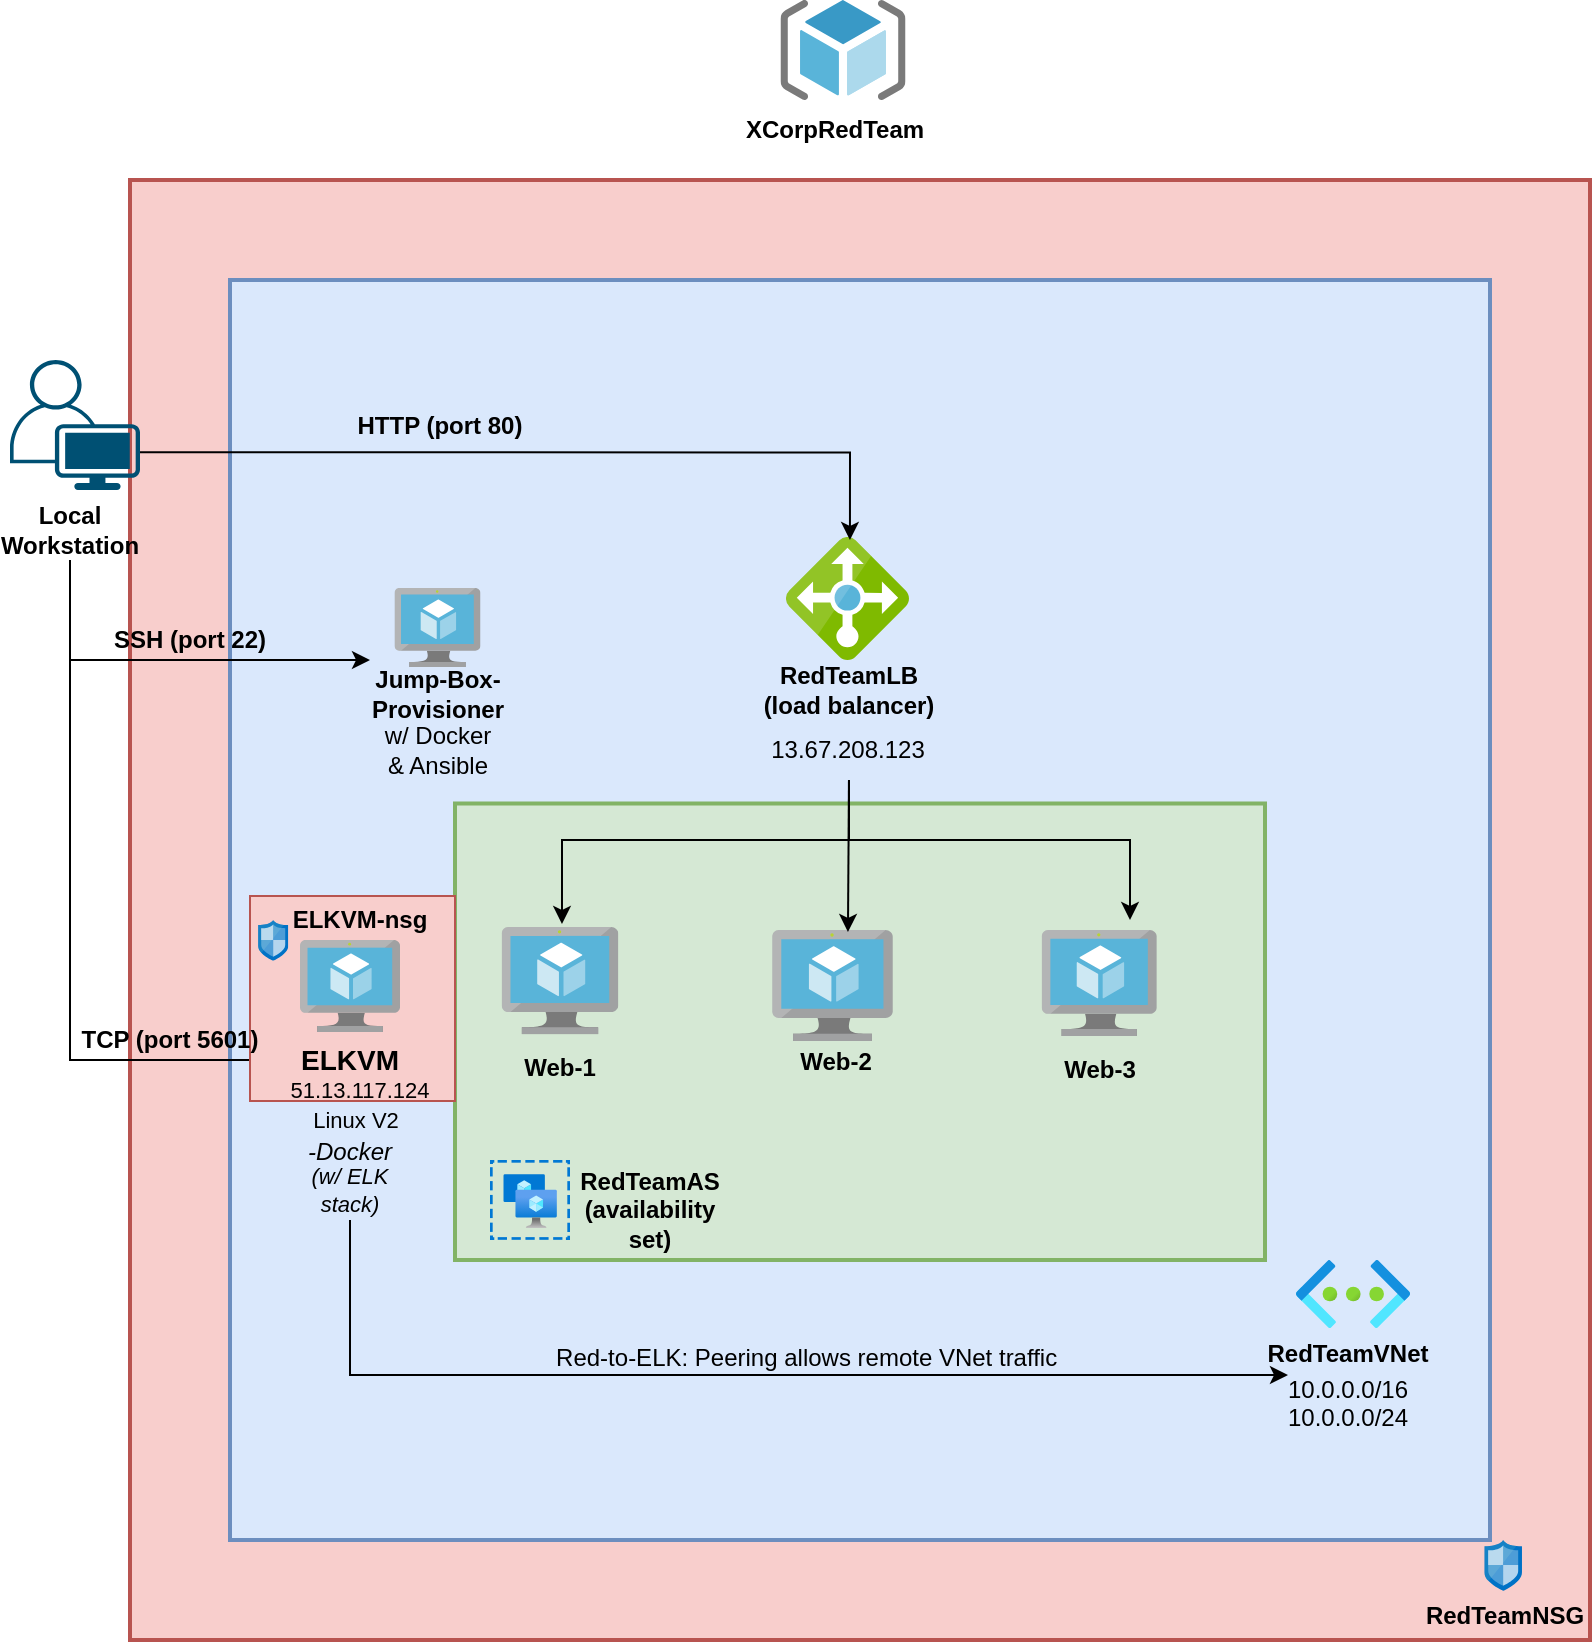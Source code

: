 <mxfile version="17.2.4" type="device"><diagram id="Wo_y7bh9IOqh44Zx1KAE" name="Page-1"><mxGraphModel dx="1422" dy="855" grid="1" gridSize="10" guides="1" tooltips="1" connect="1" arrows="1" fold="1" page="1" pageScale="1" pageWidth="850" pageHeight="1100" math="0" shadow="0"><root><mxCell id="0"/><mxCell id="1" parent="0"/><mxCell id="F6cdUJzaCwGTDVatAXY2-2" value="" style="whiteSpace=wrap;html=1;aspect=fixed;fillColor=#f8cecc;strokeWidth=2;strokeColor=#b85450;" parent="1" vertex="1"><mxGeometry x="70" y="120" width="730" height="730" as="geometry"/></mxCell><mxCell id="F6cdUJzaCwGTDVatAXY2-6" value="" style="whiteSpace=wrap;html=1;aspect=fixed;strokeWidth=2;fillColor=#dae8fc;strokeColor=#6c8ebf;" parent="1" vertex="1"><mxGeometry x="120" y="170" width="630" height="630" as="geometry"/></mxCell><mxCell id="F6cdUJzaCwGTDVatAXY2-19" value="" style="group" parent="1" vertex="1" connectable="0"><mxGeometry x="170" y="324" width="107.5" height="66" as="geometry"/></mxCell><mxCell id="F6cdUJzaCwGTDVatAXY2-11" value="" style="sketch=0;aspect=fixed;html=1;points=[];align=center;image;fontSize=12;image=img/lib/mscae/Virtual_Machine.svg;strokeWidth=2;fillColor=none;" parent="F6cdUJzaCwGTDVatAXY2-19" vertex="1"><mxGeometry x="32.25" width="43" height="39.56" as="geometry"/></mxCell><mxCell id="F6cdUJzaCwGTDVatAXY2-15" value="Jump-Box-Provisioner" style="text;html=1;strokeColor=none;fillColor=none;align=center;verticalAlign=middle;whiteSpace=wrap;rounded=0;fontStyle=1" parent="F6cdUJzaCwGTDVatAXY2-19" vertex="1"><mxGeometry y="39.947" width="107.5" height="26.053" as="geometry"/></mxCell><mxCell id="F6cdUJzaCwGTDVatAXY2-23" value="" style="group" parent="1" vertex="1" connectable="0"><mxGeometry x="654" y="660" width="55" height="93.5" as="geometry"/></mxCell><mxCell id="F6cdUJzaCwGTDVatAXY2-7" value="RedTeamVNet" style="text;html=1;strokeColor=none;fillColor=none;align=center;verticalAlign=middle;whiteSpace=wrap;rounded=0;fontStyle=1" parent="F6cdUJzaCwGTDVatAXY2-23" vertex="1"><mxGeometry y="34.286" width="50" height="25.714" as="geometry"/></mxCell><mxCell id="F6cdUJzaCwGTDVatAXY2-55" value="10.0.0.0/16" style="text;html=1;strokeColor=none;fillColor=none;align=center;verticalAlign=middle;whiteSpace=wrap;rounded=0;" parent="F6cdUJzaCwGTDVatAXY2-23" vertex="1"><mxGeometry x="-5" y="50" width="60" height="30" as="geometry"/></mxCell><mxCell id="F6cdUJzaCwGTDVatAXY2-68" value="10.0.0.0/24" style="text;html=1;strokeColor=none;fillColor=none;align=center;verticalAlign=middle;whiteSpace=wrap;rounded=0;" parent="F6cdUJzaCwGTDVatAXY2-23" vertex="1"><mxGeometry x="-5" y="63.5" width="60" height="30" as="geometry"/></mxCell><mxCell id="F6cdUJzaCwGTDVatAXY2-24" value="" style="group" parent="1" vertex="1" connectable="0"><mxGeometry x="730" y="800" width="55" height="50.49" as="geometry"/></mxCell><mxCell id="F6cdUJzaCwGTDVatAXY2-8" value="" style="sketch=0;aspect=fixed;html=1;points=[];align=center;image;fontSize=12;image=img/lib/mscae/Network_Security_Groups_Classic.svg;strokeWidth=2;fillColor=none;" parent="F6cdUJzaCwGTDVatAXY2-24" vertex="1"><mxGeometry x="17.16" width="18.83" height="25.449" as="geometry"/></mxCell><mxCell id="F6cdUJzaCwGTDVatAXY2-10" value="RedTeamNSG" style="text;html=1;strokeColor=none;fillColor=none;align=center;verticalAlign=middle;whiteSpace=wrap;rounded=0;fontStyle=1" parent="F6cdUJzaCwGTDVatAXY2-24" vertex="1"><mxGeometry y="25.449" width="55" height="25.041" as="geometry"/></mxCell><mxCell id="F6cdUJzaCwGTDVatAXY2-25" value="" style="group" parent="1" vertex="1" connectable="0"><mxGeometry x="387.12" y="30" width="71.25" height="80" as="geometry"/></mxCell><mxCell id="F6cdUJzaCwGTDVatAXY2-1" value="" style="sketch=0;aspect=fixed;html=1;points=[];align=center;image;fontSize=12;image=img/lib/mscae/ResourceGroup.svg;imageBackground=default;" parent="F6cdUJzaCwGTDVatAXY2-25" vertex="1"><mxGeometry x="8.13" width="62.5" height="50" as="geometry"/></mxCell><mxCell id="F6cdUJzaCwGTDVatAXY2-4" value="XCorpRedTeam" style="text;html=1;strokeColor=none;fillColor=none;align=center;verticalAlign=middle;whiteSpace=wrap;rounded=0;fontStyle=1" parent="F6cdUJzaCwGTDVatAXY2-25" vertex="1"><mxGeometry y="50" width="71.25" height="30" as="geometry"/></mxCell><mxCell id="F6cdUJzaCwGTDVatAXY2-28" value="" style="group" parent="1" vertex="1" connectable="0"><mxGeometry x="391.99" y="298.5" width="106" height="111.5" as="geometry"/></mxCell><mxCell id="F6cdUJzaCwGTDVatAXY2-35" value="" style="group" parent="F6cdUJzaCwGTDVatAXY2-28" vertex="1" connectable="0"><mxGeometry x="6" width="100" height="111.5" as="geometry"/></mxCell><mxCell id="F6cdUJzaCwGTDVatAXY2-26" value="" style="sketch=0;aspect=fixed;html=1;points=[];align=center;image;fontSize=12;image=img/lib/mscae/Load_Balancer_feature.svg;strokeWidth=2;fillColor=none;" parent="F6cdUJzaCwGTDVatAXY2-35" vertex="1"><mxGeometry width="61.5" height="61.5" as="geometry"/></mxCell><mxCell id="F6cdUJzaCwGTDVatAXY2-27" value="RedTeamLB (load balancer)" style="text;html=1;strokeColor=none;fillColor=none;align=center;verticalAlign=middle;whiteSpace=wrap;rounded=0;fontStyle=1" parent="F6cdUJzaCwGTDVatAXY2-35" vertex="1"><mxGeometry x="-18" y="61.5" width="99" height="30" as="geometry"/></mxCell><mxCell id="F6cdUJzaCwGTDVatAXY2-58" value="13.67.208.123" style="text;html=1;strokeColor=none;fillColor=none;align=center;verticalAlign=middle;whiteSpace=wrap;rounded=0;" parent="F6cdUJzaCwGTDVatAXY2-35" vertex="1"><mxGeometry x="1.5" y="91.5" width="60" height="30" as="geometry"/></mxCell><mxCell id="F6cdUJzaCwGTDVatAXY2-46" style="edgeStyle=none;rounded=0;orthogonalLoop=1;jettySize=auto;html=1;" parent="1" edge="1"><mxGeometry relative="1" as="geometry"><mxPoint x="40" y="320" as="sourcePoint"/><mxPoint x="190" y="360" as="targetPoint"/><Array as="points"><mxPoint x="40" y="360"/></Array></mxGeometry></mxCell><mxCell id="F6cdUJzaCwGTDVatAXY2-51" style="edgeStyle=orthogonalEdgeStyle;rounded=0;orthogonalLoop=1;jettySize=auto;html=1;exitX=1;exitY=0.71;exitDx=0;exitDy=0;exitPerimeter=0;entryX=0.52;entryY=0.024;entryDx=0;entryDy=0;entryPerimeter=0;" parent="1" source="F6cdUJzaCwGTDVatAXY2-44" target="F6cdUJzaCwGTDVatAXY2-26" edge="1"><mxGeometry relative="1" as="geometry"/></mxCell><mxCell id="F6cdUJzaCwGTDVatAXY2-44" value="" style="points=[[0.35,0,0],[0.98,0.51,0],[1,0.71,0],[0.67,1,0],[0,0.795,0],[0,0.65,0]];verticalLabelPosition=bottom;sketch=0;html=1;verticalAlign=top;aspect=fixed;align=center;pointerEvents=1;shape=mxgraph.cisco19.user;fillColor=#005073;strokeColor=none;" parent="1" vertex="1"><mxGeometry x="10" y="210" width="65" height="65" as="geometry"/></mxCell><mxCell id="Xq2THwcC5ZaW59lyVQAl-16" style="edgeStyle=orthogonalEdgeStyle;rounded=0;orthogonalLoop=1;jettySize=auto;html=1;exitX=0.5;exitY=1;exitDx=0;exitDy=0;entryX=0;entryY=0.5;entryDx=0;entryDy=0;" parent="1" source="F6cdUJzaCwGTDVatAXY2-45" target="Xq2THwcC5ZaW59lyVQAl-8" edge="1"><mxGeometry relative="1" as="geometry"/></mxCell><mxCell id="F6cdUJzaCwGTDVatAXY2-45" value="Local Workstation" style="text;html=1;strokeColor=none;fillColor=none;align=center;verticalAlign=middle;whiteSpace=wrap;rounded=0;fontStyle=1" parent="1" vertex="1"><mxGeometry x="10" y="280" width="60" height="30" as="geometry"/></mxCell><mxCell id="F6cdUJzaCwGTDVatAXY2-47" value="SSH (port 22)" style="text;html=1;strokeColor=none;fillColor=none;align=center;verticalAlign=middle;whiteSpace=wrap;rounded=0;fontStyle=1" parent="1" vertex="1"><mxGeometry x="60" y="340" width="80" height="20" as="geometry"/></mxCell><mxCell id="F6cdUJzaCwGTDVatAXY2-50" value="w/ Docker &amp;amp; Ansible" style="text;html=1;strokeColor=none;fillColor=none;align=center;verticalAlign=middle;whiteSpace=wrap;rounded=0;" parent="1" vertex="1"><mxGeometry x="193.75" y="390" width="60" height="30" as="geometry"/></mxCell><mxCell id="F6cdUJzaCwGTDVatAXY2-54" value="HTTP (port 80)" style="text;html=1;strokeColor=none;fillColor=none;align=center;verticalAlign=middle;whiteSpace=wrap;rounded=0;fontStyle=1" parent="1" vertex="1"><mxGeometry x="170" y="227.5" width="110" height="30" as="geometry"/></mxCell><mxCell id="F6cdUJzaCwGTDVatAXY2-65" value="" style="rounded=0;whiteSpace=wrap;html=1;strokeWidth=2;fillColor=#d5e8d4;strokeColor=#82b366;" parent="1" vertex="1"><mxGeometry x="232.5" y="431.75" width="405" height="228.25" as="geometry"/></mxCell><mxCell id="F6cdUJzaCwGTDVatAXY2-56" value="" style="group" parent="1" vertex="1" connectable="0"><mxGeometry x="250" y="420" width="340" height="188" as="geometry"/></mxCell><mxCell id="F6cdUJzaCwGTDVatAXY2-20" value="" style="group;fontStyle=1" parent="F6cdUJzaCwGTDVatAXY2-56" vertex="1" connectable="0"><mxGeometry y="73.5" width="70" height="87.5" as="geometry"/></mxCell><mxCell id="F6cdUJzaCwGTDVatAXY2-12" value="" style="sketch=0;aspect=fixed;html=1;points=[];align=center;image;fontSize=12;image=img/lib/mscae/Virtual_Machine.svg;strokeWidth=2;fillColor=none;" parent="F6cdUJzaCwGTDVatAXY2-20" vertex="1"><mxGeometry x="5.833" width="58.333" height="53.667" as="geometry"/></mxCell><mxCell id="F6cdUJzaCwGTDVatAXY2-16" value="Web-1" style="text;html=1;strokeColor=none;fillColor=none;align=center;verticalAlign=middle;whiteSpace=wrap;rounded=0;fontStyle=1" parent="F6cdUJzaCwGTDVatAXY2-20" vertex="1"><mxGeometry y="52.5" width="70" height="35" as="geometry"/></mxCell><mxCell id="F6cdUJzaCwGTDVatAXY2-21" value="" style="group;fontStyle=1" parent="F6cdUJzaCwGTDVatAXY2-56" vertex="1" connectable="0"><mxGeometry x="134.74" y="75" width="76" height="84.5" as="geometry"/></mxCell><mxCell id="F6cdUJzaCwGTDVatAXY2-13" value="" style="sketch=0;aspect=fixed;html=1;points=[];align=center;image;fontSize=12;image=img/lib/mscae/Virtual_Machine.svg;strokeWidth=2;fillColor=none;" parent="F6cdUJzaCwGTDVatAXY2-21" vertex="1"><mxGeometry x="6.333" width="60.357" height="55.529" as="geometry"/></mxCell><mxCell id="F6cdUJzaCwGTDVatAXY2-17" value="Web-2" style="text;html=1;strokeColor=none;fillColor=none;align=center;verticalAlign=middle;whiteSpace=wrap;rounded=0;fontStyle=1" parent="F6cdUJzaCwGTDVatAXY2-21" vertex="1"><mxGeometry y="48.286" width="76" height="36.214" as="geometry"/></mxCell><mxCell id="F6cdUJzaCwGTDVatAXY2-22" value="" style="group;fontStyle=1" parent="F6cdUJzaCwGTDVatAXY2-56" vertex="1" connectable="0"><mxGeometry x="270" y="75" width="70" height="87.5" as="geometry"/></mxCell><mxCell id="F6cdUJzaCwGTDVatAXY2-14" value="" style="sketch=0;aspect=fixed;html=1;points=[];align=center;image;fontSize=12;image=img/lib/mscae/Virtual_Machine.svg;strokeWidth=2;fillColor=none;" parent="F6cdUJzaCwGTDVatAXY2-22" vertex="1"><mxGeometry x="5.833" width="57.566" height="52.961" as="geometry"/></mxCell><mxCell id="F6cdUJzaCwGTDVatAXY2-18" value="Web-3" style="text;html=1;strokeColor=none;fillColor=none;align=center;verticalAlign=middle;whiteSpace=wrap;rounded=0;fontStyle=1" parent="F6cdUJzaCwGTDVatAXY2-22" vertex="1"><mxGeometry y="52.961" width="70" height="34.539" as="geometry"/></mxCell><mxCell id="F6cdUJzaCwGTDVatAXY2-61" style="edgeStyle=orthogonalEdgeStyle;rounded=0;orthogonalLoop=1;jettySize=auto;html=1;exitX=0.5;exitY=1;exitDx=0;exitDy=0;entryX=0.517;entryY=-0.028;entryDx=0;entryDy=0;entryPerimeter=0;" parent="1" source="F6cdUJzaCwGTDVatAXY2-58" target="F6cdUJzaCwGTDVatAXY2-12" edge="1"><mxGeometry relative="1" as="geometry"><Array as="points"><mxPoint x="430" y="450"/><mxPoint x="286" y="450"/></Array></mxGeometry></mxCell><mxCell id="F6cdUJzaCwGTDVatAXY2-63" style="edgeStyle=orthogonalEdgeStyle;rounded=0;orthogonalLoop=1;jettySize=auto;html=1;exitX=0.5;exitY=1;exitDx=0;exitDy=0;" parent="1" source="F6cdUJzaCwGTDVatAXY2-58" edge="1"><mxGeometry relative="1" as="geometry"><mxPoint x="570" y="490" as="targetPoint"/><Array as="points"><mxPoint x="430" y="450"/><mxPoint x="570" y="450"/></Array></mxGeometry></mxCell><mxCell id="F6cdUJzaCwGTDVatAXY2-64" style="edgeStyle=none;rounded=0;orthogonalLoop=1;jettySize=auto;html=1;exitX=0.5;exitY=1;exitDx=0;exitDy=0;entryX=0.628;entryY=0.018;entryDx=0;entryDy=0;entryPerimeter=0;" parent="1" source="F6cdUJzaCwGTDVatAXY2-58" target="F6cdUJzaCwGTDVatAXY2-13" edge="1"><mxGeometry relative="1" as="geometry"/></mxCell><mxCell id="F6cdUJzaCwGTDVatAXY2-66" value="" style="aspect=fixed;html=1;points=[];align=center;image;fontSize=12;image=img/lib/azure2/compute/Availability_Sets.svg;strokeWidth=2;fillColor=default;" parent="1" vertex="1"><mxGeometry x="250" y="610" width="40" height="40" as="geometry"/></mxCell><mxCell id="F6cdUJzaCwGTDVatAXY2-67" value="RedTeamAS&lt;br&gt;(availability set)" style="text;html=1;strokeColor=none;fillColor=none;align=center;verticalAlign=middle;whiteSpace=wrap;rounded=0;fontStyle=1" parent="1" vertex="1"><mxGeometry x="300" y="620" width="60" height="30" as="geometry"/></mxCell><mxCell id="Xq2THwcC5ZaW59lyVQAl-1" value="" style="aspect=fixed;html=1;points=[];align=center;image;fontSize=12;image=img/lib/azure2/networking/Virtual_Networks.svg;" parent="1" vertex="1"><mxGeometry x="653" y="660" width="57" height="34.03" as="geometry"/></mxCell><mxCell id="Pa41GSsOUh-A6Tpm730S-3" value="" style="whiteSpace=wrap;html=1;aspect=fixed;fillColor=#f8cecc;strokeColor=#b85450;" parent="1" vertex="1"><mxGeometry x="130" y="478" width="102.5" height="102.5" as="geometry"/></mxCell><mxCell id="Xq2THwcC5ZaW59lyVQAl-2" value="" style="group" parent="1" vertex="1" connectable="0"><mxGeometry x="150" y="500" width="172" height="180" as="geometry"/></mxCell><mxCell id="Xq2THwcC5ZaW59lyVQAl-3" value="" style="sketch=0;aspect=fixed;html=1;points=[];align=center;image;fontSize=12;image=img/lib/mscae/Virtual_Machine.svg;" parent="Xq2THwcC5ZaW59lyVQAl-2" vertex="1"><mxGeometry x="5" width="50" height="46" as="geometry"/></mxCell><mxCell id="Xq2THwcC5ZaW59lyVQAl-5" value="&lt;i style=&quot;font-size: 11px&quot;&gt;(w/ ELK stack)&lt;/i&gt;" style="text;html=1;strokeColor=none;fillColor=none;align=center;verticalAlign=middle;whiteSpace=wrap;rounded=0;fontSize=11;" parent="Xq2THwcC5ZaW59lyVQAl-2" vertex="1"><mxGeometry y="110" width="60" height="30" as="geometry"/></mxCell><mxCell id="Xq2THwcC5ZaW59lyVQAl-6" value="&lt;font style=&quot;font-size: 12px&quot;&gt;&lt;i&gt;-Docker&lt;/i&gt;&lt;/font&gt;" style="text;html=1;strokeColor=none;fillColor=none;align=center;verticalAlign=middle;whiteSpace=wrap;rounded=0;fontSize=13;" parent="Xq2THwcC5ZaW59lyVQAl-2" vertex="1"><mxGeometry y="90" width="60" height="30" as="geometry"/></mxCell><mxCell id="Xq2THwcC5ZaW59lyVQAl-8" value="&lt;b&gt;&lt;font style=&quot;font-size: 14px&quot;&gt;ELKVM&lt;/font&gt;&lt;/b&gt;" style="text;html=1;strokeColor=none;fillColor=none;align=center;verticalAlign=middle;whiteSpace=wrap;rounded=0;" parent="Xq2THwcC5ZaW59lyVQAl-2" vertex="1"><mxGeometry y="45" width="60" height="30" as="geometry"/></mxCell><mxCell id="Xq2THwcC5ZaW59lyVQAl-9" value="51.13.117.124" style="text;html=1;strokeColor=none;fillColor=none;align=center;verticalAlign=middle;whiteSpace=wrap;rounded=0;fontSize=11;" parent="Xq2THwcC5ZaW59lyVQAl-2" vertex="1"><mxGeometry x="5" y="60" width="60" height="30" as="geometry"/></mxCell><mxCell id="Xq2THwcC5ZaW59lyVQAl-7" value="Linux V2" style="text;html=1;strokeColor=none;fillColor=none;align=center;verticalAlign=middle;whiteSpace=wrap;rounded=0;fontSize=11;" parent="Xq2THwcC5ZaW59lyVQAl-2" vertex="1"><mxGeometry x="2.5" y="75" width="60" height="30" as="geometry"/></mxCell><mxCell id="Xq2THwcC5ZaW59lyVQAl-17" style="edgeStyle=orthogonalEdgeStyle;rounded=0;orthogonalLoop=1;jettySize=auto;html=1;exitX=0.5;exitY=1;exitDx=0;exitDy=0;entryX=0;entryY=0.25;entryDx=0;entryDy=0;" parent="1" source="Xq2THwcC5ZaW59lyVQAl-5" target="F6cdUJzaCwGTDVatAXY2-55" edge="1"><mxGeometry relative="1" as="geometry"/></mxCell><mxCell id="Xq2THwcC5ZaW59lyVQAl-18" value="Red-to-ELK: Peering allows remote VNet traffic&amp;nbsp;" style="text;html=1;strokeColor=none;fillColor=none;align=center;verticalAlign=middle;whiteSpace=wrap;rounded=0;" parent="1" vertex="1"><mxGeometry x="270" y="694.03" width="280" height="30" as="geometry"/></mxCell><mxCell id="Xq2THwcC5ZaW59lyVQAl-19" value="TCP (port 5601)" style="text;html=1;strokeColor=none;fillColor=none;align=center;verticalAlign=middle;whiteSpace=wrap;rounded=0;fontStyle=1" parent="1" vertex="1"><mxGeometry x="40" y="535" width="100" height="30" as="geometry"/></mxCell><mxCell id="Pa41GSsOUh-A6Tpm730S-5" value="" style="group" parent="1" vertex="1" connectable="0"><mxGeometry x="120" y="490" width="45" height="40.49" as="geometry"/></mxCell><mxCell id="Pa41GSsOUh-A6Tpm730S-6" value="" style="sketch=0;aspect=fixed;html=1;points=[];align=center;image;fontSize=12;image=img/lib/mscae/Network_Security_Groups_Classic.svg;strokeWidth=2;fillColor=none;" parent="Pa41GSsOUh-A6Tpm730S-5" vertex="1"><mxGeometry x="14.04" width="15.101" height="20.409" as="geometry"/></mxCell><mxCell id="Pa41GSsOUh-A6Tpm730S-7" value="ELKVM-nsg" style="text;html=1;strokeColor=none;fillColor=none;align=center;verticalAlign=middle;whiteSpace=wrap;rounded=0;fontStyle=1" parent="1" vertex="1"><mxGeometry x="150" y="479.92" width="70" height="20.08" as="geometry"/></mxCell></root></mxGraphModel></diagram></mxfile>